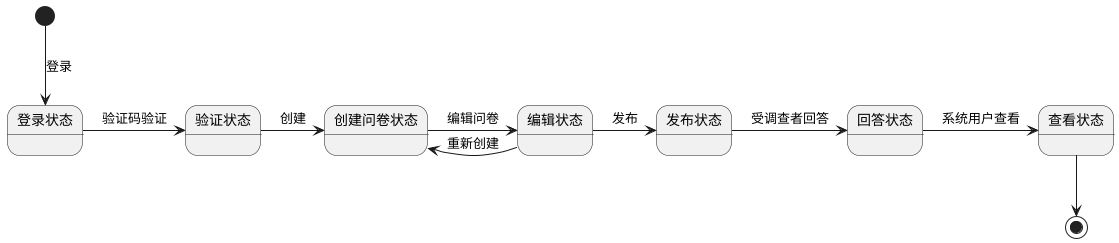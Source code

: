 


@startuml
[*] --> 登录状态: 登录
登录状态 -> 验证状态: 验证码验证
验证状态 -> 创建问卷状态: 创建
创建问卷状态 -> 编辑状态: 编辑问卷
编辑状态 -> 创建问卷状态: 重新创建
编辑状态-> 发布状态: 发布
发布状态 -> 回答状态: 受调查者回答
回答状态 -> 查看状态: 系统用户查看
查看状态 --> [*]
@enduml